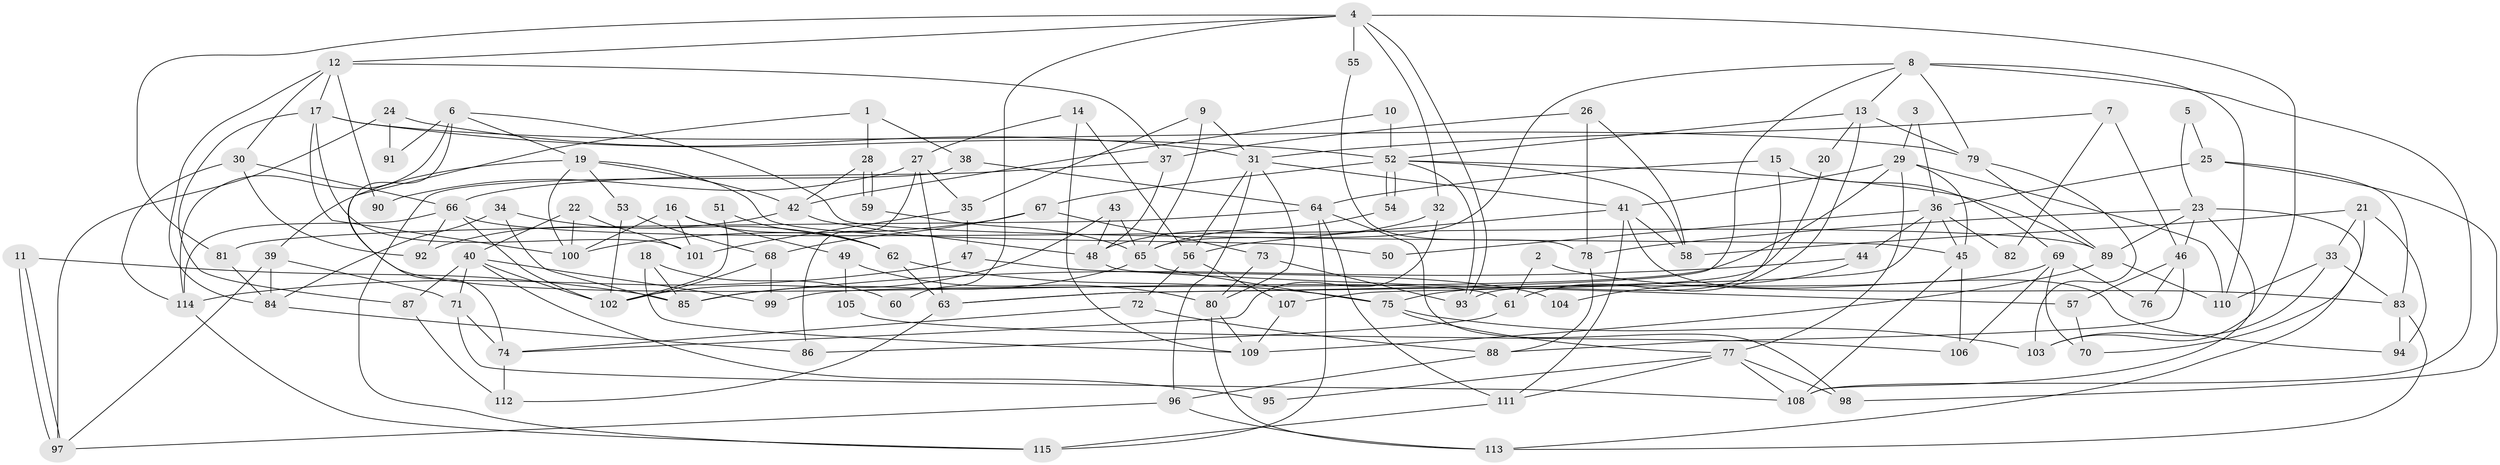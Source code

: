 // coarse degree distribution, {6: 0.21739130434782608, 7: 0.15217391304347827, 5: 0.13043478260869565, 8: 0.08695652173913043, 4: 0.08695652173913043, 9: 0.06521739130434782, 10: 0.021739130434782608, 3: 0.17391304347826086, 11: 0.043478260869565216, 2: 0.021739130434782608}
// Generated by graph-tools (version 1.1) at 2025/37/03/04/25 23:37:02]
// undirected, 115 vertices, 230 edges
graph export_dot {
  node [color=gray90,style=filled];
  1;
  2;
  3;
  4;
  5;
  6;
  7;
  8;
  9;
  10;
  11;
  12;
  13;
  14;
  15;
  16;
  17;
  18;
  19;
  20;
  21;
  22;
  23;
  24;
  25;
  26;
  27;
  28;
  29;
  30;
  31;
  32;
  33;
  34;
  35;
  36;
  37;
  38;
  39;
  40;
  41;
  42;
  43;
  44;
  45;
  46;
  47;
  48;
  49;
  50;
  51;
  52;
  53;
  54;
  55;
  56;
  57;
  58;
  59;
  60;
  61;
  62;
  63;
  64;
  65;
  66;
  67;
  68;
  69;
  70;
  71;
  72;
  73;
  74;
  75;
  76;
  77;
  78;
  79;
  80;
  81;
  82;
  83;
  84;
  85;
  86;
  87;
  88;
  89;
  90;
  91;
  92;
  93;
  94;
  95;
  96;
  97;
  98;
  99;
  100;
  101;
  102;
  103;
  104;
  105;
  106;
  107;
  108;
  109;
  110;
  111;
  112;
  113;
  114;
  115;
  1 -- 38;
  1 -- 28;
  1 -- 74;
  2 -- 61;
  2 -- 83;
  3 -- 29;
  3 -- 36;
  4 -- 12;
  4 -- 32;
  4 -- 55;
  4 -- 60;
  4 -- 81;
  4 -- 93;
  4 -- 103;
  5 -- 23;
  5 -- 25;
  6 -- 45;
  6 -- 114;
  6 -- 19;
  6 -- 61;
  6 -- 91;
  7 -- 46;
  7 -- 31;
  7 -- 82;
  8 -- 63;
  8 -- 110;
  8 -- 13;
  8 -- 65;
  8 -- 79;
  8 -- 108;
  9 -- 65;
  9 -- 31;
  9 -- 35;
  10 -- 42;
  10 -- 52;
  11 -- 85;
  11 -- 97;
  11 -- 97;
  12 -- 84;
  12 -- 17;
  12 -- 30;
  12 -- 37;
  12 -- 90;
  13 -- 52;
  13 -- 20;
  13 -- 61;
  13 -- 79;
  14 -- 27;
  14 -- 56;
  14 -- 109;
  15 -- 64;
  15 -- 93;
  15 -- 69;
  16 -- 101;
  16 -- 100;
  16 -- 49;
  16 -- 62;
  17 -- 52;
  17 -- 79;
  17 -- 87;
  17 -- 100;
  17 -- 101;
  18 -- 85;
  18 -- 109;
  18 -- 60;
  19 -- 39;
  19 -- 42;
  19 -- 50;
  19 -- 53;
  19 -- 100;
  20 -- 107;
  21 -- 33;
  21 -- 58;
  21 -- 70;
  21 -- 94;
  22 -- 100;
  22 -- 40;
  22 -- 101;
  23 -- 78;
  23 -- 89;
  23 -- 46;
  23 -- 108;
  23 -- 113;
  24 -- 31;
  24 -- 97;
  24 -- 91;
  25 -- 98;
  25 -- 83;
  25 -- 36;
  26 -- 37;
  26 -- 58;
  26 -- 78;
  27 -- 63;
  27 -- 35;
  27 -- 86;
  27 -- 90;
  28 -- 59;
  28 -- 59;
  28 -- 42;
  29 -- 45;
  29 -- 41;
  29 -- 77;
  29 -- 99;
  29 -- 110;
  30 -- 92;
  30 -- 66;
  30 -- 114;
  31 -- 96;
  31 -- 41;
  31 -- 56;
  31 -- 80;
  32 -- 74;
  32 -- 48;
  33 -- 110;
  33 -- 103;
  33 -- 83;
  34 -- 62;
  34 -- 84;
  34 -- 85;
  35 -- 101;
  35 -- 47;
  36 -- 63;
  36 -- 44;
  36 -- 45;
  36 -- 50;
  36 -- 82;
  37 -- 66;
  37 -- 48;
  38 -- 115;
  38 -- 64;
  39 -- 71;
  39 -- 97;
  39 -- 84;
  40 -- 99;
  40 -- 102;
  40 -- 71;
  40 -- 87;
  40 -- 95;
  41 -- 111;
  41 -- 94;
  41 -- 56;
  41 -- 58;
  42 -- 48;
  42 -- 92;
  43 -- 65;
  43 -- 102;
  43 -- 48;
  44 -- 85;
  44 -- 104;
  45 -- 108;
  45 -- 106;
  46 -- 57;
  46 -- 76;
  46 -- 88;
  47 -- 114;
  47 -- 104;
  48 -- 57;
  49 -- 80;
  49 -- 105;
  51 -- 62;
  51 -- 102;
  52 -- 89;
  52 -- 54;
  52 -- 54;
  52 -- 58;
  52 -- 67;
  52 -- 93;
  53 -- 68;
  53 -- 102;
  54 -- 65;
  55 -- 78;
  56 -- 72;
  56 -- 107;
  57 -- 70;
  59 -- 65;
  61 -- 86;
  62 -- 75;
  62 -- 63;
  63 -- 112;
  64 -- 115;
  64 -- 81;
  64 -- 98;
  64 -- 111;
  65 -- 75;
  65 -- 85;
  66 -- 89;
  66 -- 92;
  66 -- 102;
  66 -- 114;
  67 -- 100;
  67 -- 68;
  67 -- 73;
  68 -- 102;
  68 -- 99;
  69 -- 75;
  69 -- 70;
  69 -- 76;
  69 -- 106;
  71 -- 108;
  71 -- 74;
  72 -- 74;
  72 -- 88;
  73 -- 93;
  73 -- 80;
  74 -- 112;
  75 -- 103;
  75 -- 77;
  77 -- 108;
  77 -- 95;
  77 -- 98;
  77 -- 111;
  78 -- 88;
  79 -- 89;
  79 -- 103;
  80 -- 109;
  80 -- 113;
  81 -- 84;
  83 -- 113;
  83 -- 94;
  84 -- 86;
  87 -- 112;
  88 -- 96;
  89 -- 109;
  89 -- 110;
  96 -- 113;
  96 -- 97;
  105 -- 106;
  107 -- 109;
  111 -- 115;
  114 -- 115;
}
